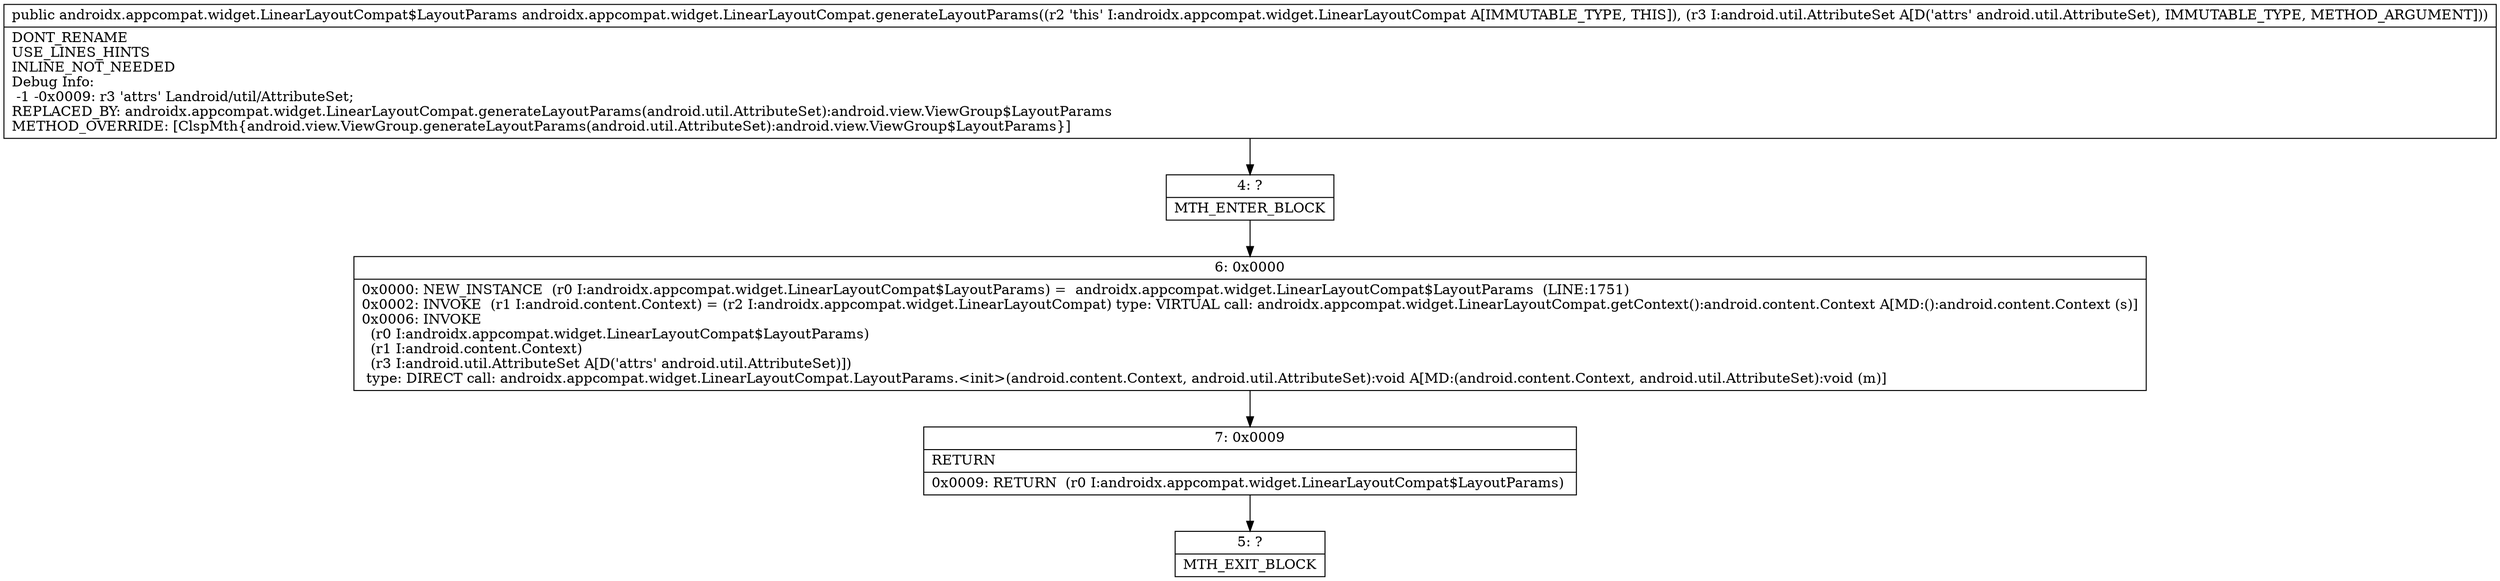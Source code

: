 digraph "CFG forandroidx.appcompat.widget.LinearLayoutCompat.generateLayoutParams(Landroid\/util\/AttributeSet;)Landroidx\/appcompat\/widget\/LinearLayoutCompat$LayoutParams;" {
Node_4 [shape=record,label="{4\:\ ?|MTH_ENTER_BLOCK\l}"];
Node_6 [shape=record,label="{6\:\ 0x0000|0x0000: NEW_INSTANCE  (r0 I:androidx.appcompat.widget.LinearLayoutCompat$LayoutParams) =  androidx.appcompat.widget.LinearLayoutCompat$LayoutParams  (LINE:1751)\l0x0002: INVOKE  (r1 I:android.content.Context) = (r2 I:androidx.appcompat.widget.LinearLayoutCompat) type: VIRTUAL call: androidx.appcompat.widget.LinearLayoutCompat.getContext():android.content.Context A[MD:():android.content.Context (s)]\l0x0006: INVOKE  \l  (r0 I:androidx.appcompat.widget.LinearLayoutCompat$LayoutParams)\l  (r1 I:android.content.Context)\l  (r3 I:android.util.AttributeSet A[D('attrs' android.util.AttributeSet)])\l type: DIRECT call: androidx.appcompat.widget.LinearLayoutCompat.LayoutParams.\<init\>(android.content.Context, android.util.AttributeSet):void A[MD:(android.content.Context, android.util.AttributeSet):void (m)]\l}"];
Node_7 [shape=record,label="{7\:\ 0x0009|RETURN\l|0x0009: RETURN  (r0 I:androidx.appcompat.widget.LinearLayoutCompat$LayoutParams) \l}"];
Node_5 [shape=record,label="{5\:\ ?|MTH_EXIT_BLOCK\l}"];
MethodNode[shape=record,label="{public androidx.appcompat.widget.LinearLayoutCompat$LayoutParams androidx.appcompat.widget.LinearLayoutCompat.generateLayoutParams((r2 'this' I:androidx.appcompat.widget.LinearLayoutCompat A[IMMUTABLE_TYPE, THIS]), (r3 I:android.util.AttributeSet A[D('attrs' android.util.AttributeSet), IMMUTABLE_TYPE, METHOD_ARGUMENT]))  | DONT_RENAME\lUSE_LINES_HINTS\lINLINE_NOT_NEEDED\lDebug Info:\l  \-1 \-0x0009: r3 'attrs' Landroid\/util\/AttributeSet;\lREPLACED_BY: androidx.appcompat.widget.LinearLayoutCompat.generateLayoutParams(android.util.AttributeSet):android.view.ViewGroup$LayoutParams\lMETHOD_OVERRIDE: [ClspMth\{android.view.ViewGroup.generateLayoutParams(android.util.AttributeSet):android.view.ViewGroup$LayoutParams\}]\l}"];
MethodNode -> Node_4;Node_4 -> Node_6;
Node_6 -> Node_7;
Node_7 -> Node_5;
}

